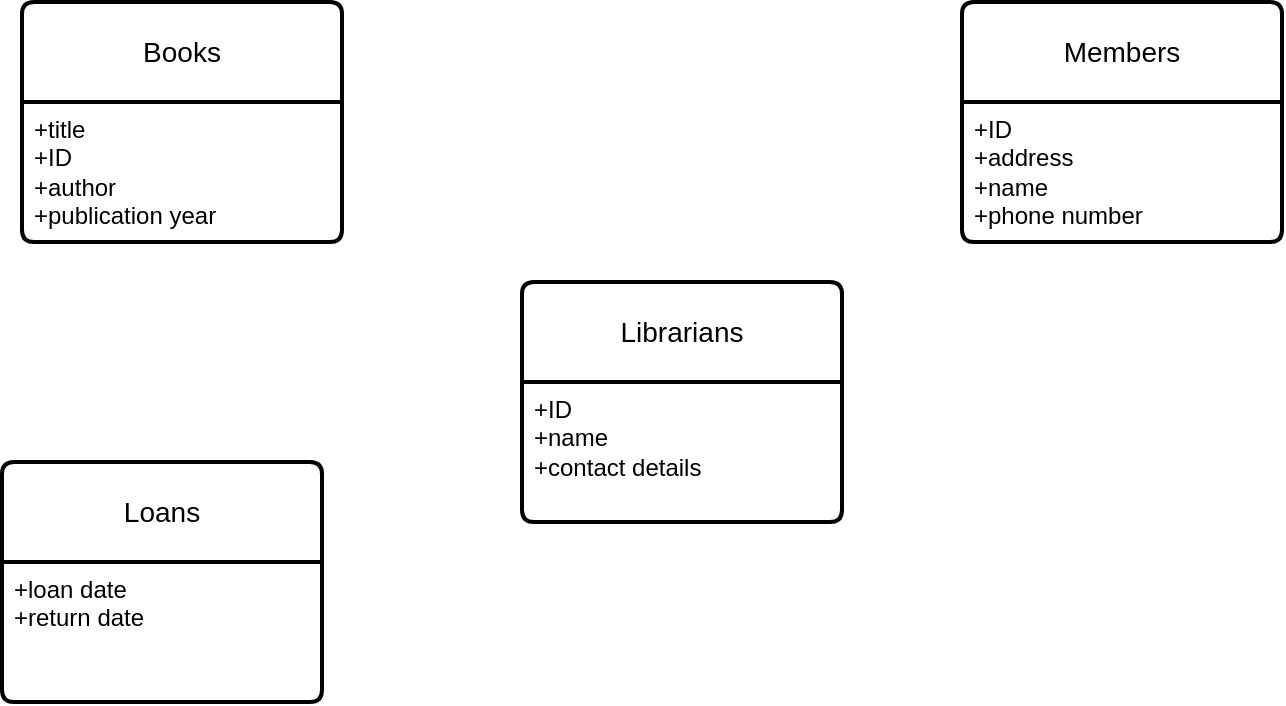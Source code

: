 <mxfile version="24.4.10" type="github">
  <diagram name="Page-1" id="xqe3LvOjElyQk0f01b2X">
    <mxGraphModel dx="954" dy="606" grid="1" gridSize="10" guides="1" tooltips="1" connect="1" arrows="1" fold="1" page="1" pageScale="1" pageWidth="827" pageHeight="1169" math="0" shadow="0">
      <root>
        <mxCell id="0" />
        <mxCell id="1" parent="0" />
        <mxCell id="Pnmi9XVg8rc8oOxsNoW1-1" value="Librarians" style="swimlane;childLayout=stackLayout;horizontal=1;startSize=50;horizontalStack=0;rounded=1;fontSize=14;fontStyle=0;strokeWidth=2;resizeParent=0;resizeLast=1;shadow=0;dashed=0;align=center;arcSize=4;whiteSpace=wrap;html=1;" vertex="1" parent="1">
          <mxGeometry x="310" y="200" width="160" height="120" as="geometry">
            <mxRectangle x="310" y="200" width="100" height="50" as="alternateBounds" />
          </mxGeometry>
        </mxCell>
        <mxCell id="Pnmi9XVg8rc8oOxsNoW1-2" value="+ID&lt;div&gt;+name&lt;/div&gt;&lt;div&gt;+contact details&lt;/div&gt;" style="align=left;strokeColor=none;fillColor=none;spacingLeft=4;fontSize=12;verticalAlign=top;resizable=0;rotatable=0;part=1;html=1;" vertex="1" parent="Pnmi9XVg8rc8oOxsNoW1-1">
          <mxGeometry y="50" width="160" height="70" as="geometry" />
        </mxCell>
        <mxCell id="Pnmi9XVg8rc8oOxsNoW1-3" value="Loans" style="swimlane;childLayout=stackLayout;horizontal=1;startSize=50;horizontalStack=0;rounded=1;fontSize=14;fontStyle=0;strokeWidth=2;resizeParent=0;resizeLast=1;shadow=0;dashed=0;align=center;arcSize=4;whiteSpace=wrap;html=1;" vertex="1" parent="1">
          <mxGeometry x="50" y="290" width="160" height="120" as="geometry" />
        </mxCell>
        <mxCell id="Pnmi9XVg8rc8oOxsNoW1-4" value="+loan date&lt;br&gt;+return date" style="align=left;strokeColor=none;fillColor=none;spacingLeft=4;fontSize=12;verticalAlign=top;resizable=0;rotatable=0;part=1;html=1;" vertex="1" parent="Pnmi9XVg8rc8oOxsNoW1-3">
          <mxGeometry y="50" width="160" height="70" as="geometry" />
        </mxCell>
        <mxCell id="Pnmi9XVg8rc8oOxsNoW1-5" value="Members" style="swimlane;childLayout=stackLayout;horizontal=1;startSize=50;horizontalStack=0;rounded=1;fontSize=14;fontStyle=0;strokeWidth=2;resizeParent=0;resizeLast=1;shadow=0;dashed=0;align=center;arcSize=4;whiteSpace=wrap;html=1;" vertex="1" parent="1">
          <mxGeometry x="530" y="60" width="160" height="120" as="geometry" />
        </mxCell>
        <mxCell id="Pnmi9XVg8rc8oOxsNoW1-6" value="+ID&lt;br&gt;+address&lt;br&gt;+name&lt;div&gt;+phone number&lt;/div&gt;" style="align=left;strokeColor=none;fillColor=none;spacingLeft=4;fontSize=12;verticalAlign=top;resizable=0;rotatable=0;part=1;html=1;" vertex="1" parent="Pnmi9XVg8rc8oOxsNoW1-5">
          <mxGeometry y="50" width="160" height="70" as="geometry" />
        </mxCell>
        <mxCell id="Pnmi9XVg8rc8oOxsNoW1-7" value="Books" style="swimlane;childLayout=stackLayout;horizontal=1;startSize=50;horizontalStack=0;rounded=1;fontSize=14;fontStyle=0;strokeWidth=2;resizeParent=0;resizeLast=1;shadow=0;dashed=0;align=center;arcSize=4;whiteSpace=wrap;html=1;" vertex="1" parent="1">
          <mxGeometry x="60" y="60" width="160" height="120" as="geometry" />
        </mxCell>
        <mxCell id="Pnmi9XVg8rc8oOxsNoW1-8" value="+title&lt;br&gt;+ID&lt;br&gt;+author&lt;div&gt;+publication year&lt;/div&gt;" style="align=left;strokeColor=none;fillColor=none;spacingLeft=4;fontSize=12;verticalAlign=top;resizable=0;rotatable=0;part=1;html=1;" vertex="1" parent="Pnmi9XVg8rc8oOxsNoW1-7">
          <mxGeometry y="50" width="160" height="70" as="geometry" />
        </mxCell>
      </root>
    </mxGraphModel>
  </diagram>
</mxfile>
